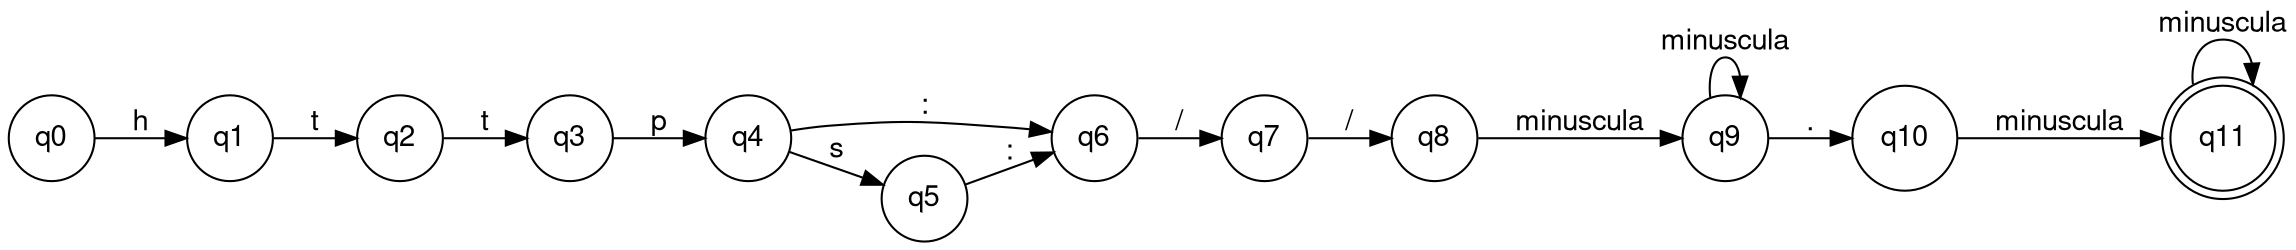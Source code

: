 digraph url {
	node [fontname="Helvetica,Arial,sans-serif"]
	edge [fontname="Helvetica,Arial,sans-serif"]
	rankdir=LR;
	node [shape = doublecircle]; q11 ;
	node [shape = circle];
	q0 -> q1 [label="h"];
	q1 -> q2 [label="t"];
	q2 -> q3 [label="t"];
	q3 -> q4 [label="p"];
	q4 -> q6 [label=":"];
	q4 -> q5 [label="s"];
	q5 -> q6 [label=":"];
	q6 -> q7 [label="/"];
	q7 -> q8 [label="/"];
	q8 -> q9 [label="minuscula"];
	q9 -> q9 [label="minuscula"];
	q9 -> q10 [label="."];
	q10 -> q11 [label="minuscula"];
	q11 -> q11 [label="minuscula"];
}